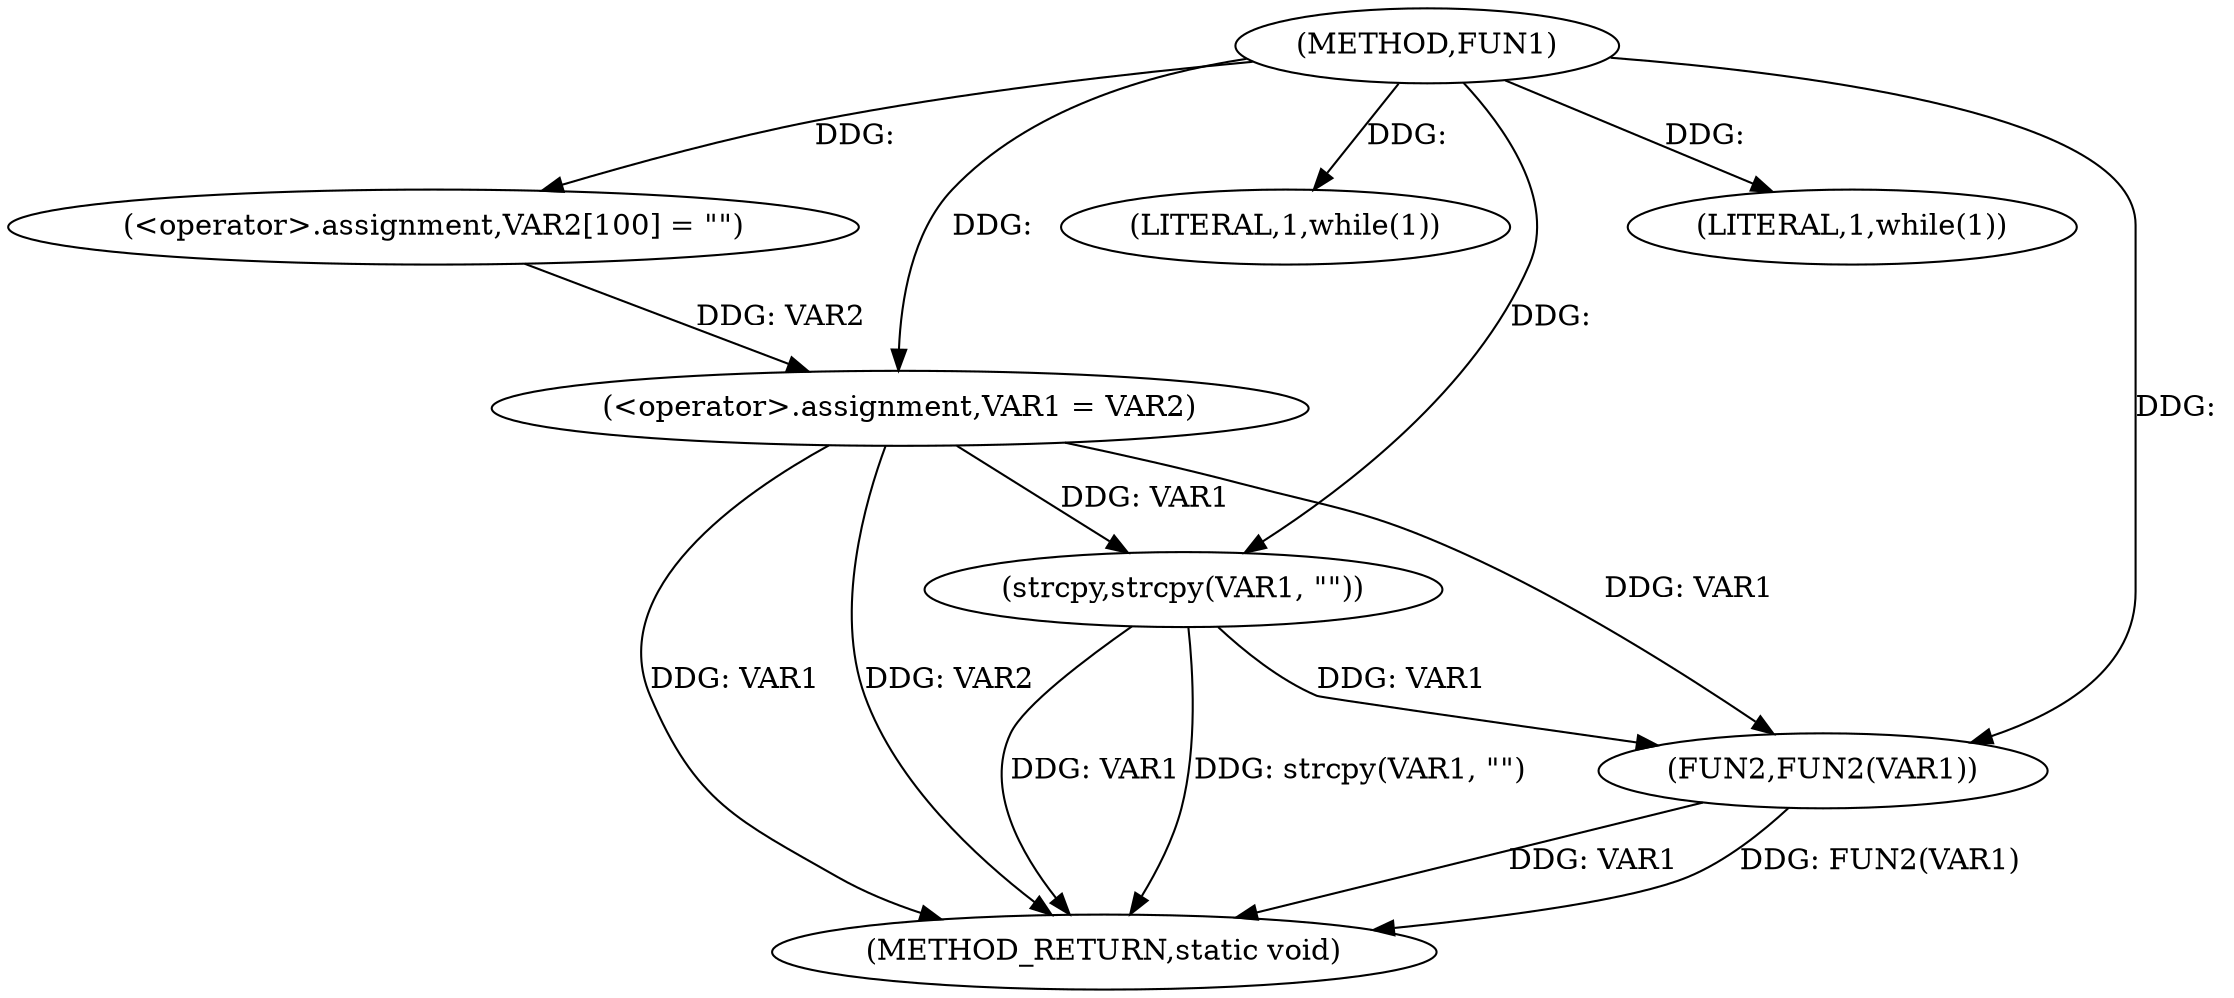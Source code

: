 digraph FUN1 {  
"1000100" [label = "(METHOD,FUN1)" ]
"1000123" [label = "(METHOD_RETURN,static void)" ]
"1000104" [label = "(<operator>.assignment,VAR2[100] = \"\")" ]
"1000107" [label = "(<operator>.assignment,VAR1 = VAR2)" ]
"1000111" [label = "(LITERAL,1,while(1))" ]
"1000113" [label = "(strcpy,strcpy(VAR1, \"\"))" ]
"1000118" [label = "(LITERAL,1,while(1))" ]
"1000120" [label = "(FUN2,FUN2(VAR1))" ]
  "1000107" -> "1000123"  [ label = "DDG: VAR1"] 
  "1000113" -> "1000123"  [ label = "DDG: VAR1"] 
  "1000120" -> "1000123"  [ label = "DDG: VAR1"] 
  "1000107" -> "1000123"  [ label = "DDG: VAR2"] 
  "1000113" -> "1000123"  [ label = "DDG: strcpy(VAR1, \"\")"] 
  "1000120" -> "1000123"  [ label = "DDG: FUN2(VAR1)"] 
  "1000100" -> "1000104"  [ label = "DDG: "] 
  "1000104" -> "1000107"  [ label = "DDG: VAR2"] 
  "1000100" -> "1000107"  [ label = "DDG: "] 
  "1000100" -> "1000111"  [ label = "DDG: "] 
  "1000107" -> "1000113"  [ label = "DDG: VAR1"] 
  "1000100" -> "1000113"  [ label = "DDG: "] 
  "1000100" -> "1000118"  [ label = "DDG: "] 
  "1000107" -> "1000120"  [ label = "DDG: VAR1"] 
  "1000113" -> "1000120"  [ label = "DDG: VAR1"] 
  "1000100" -> "1000120"  [ label = "DDG: "] 
}
